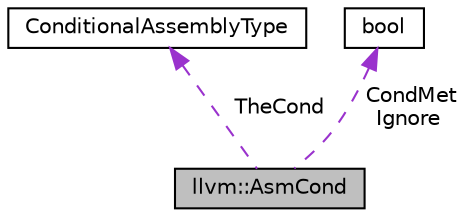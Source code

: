 digraph "llvm::AsmCond"
{
 // LATEX_PDF_SIZE
  bgcolor="transparent";
  edge [fontname="Helvetica",fontsize="10",labelfontname="Helvetica",labelfontsize="10"];
  node [fontname="Helvetica",fontsize="10",shape="box"];
  Node1 [label="llvm::AsmCond",height=0.2,width=0.4,color="black", fillcolor="grey75", style="filled", fontcolor="black",tooltip="AsmCond - Class to support conditional assembly."];
  Node2 -> Node1 [dir="back",color="darkorchid3",fontsize="10",style="dashed",label=" TheCond" ,fontname="Helvetica"];
  Node2 [label="ConditionalAssemblyType",height=0.2,width=0.4,color="black",tooltip=" "];
  Node3 -> Node1 [dir="back",color="darkorchid3",fontsize="10",style="dashed",label=" CondMet\nIgnore" ,fontname="Helvetica"];
  Node3 [label="bool",height=0.2,width=0.4,color="black",URL="$classbool.html",tooltip=" "];
}
